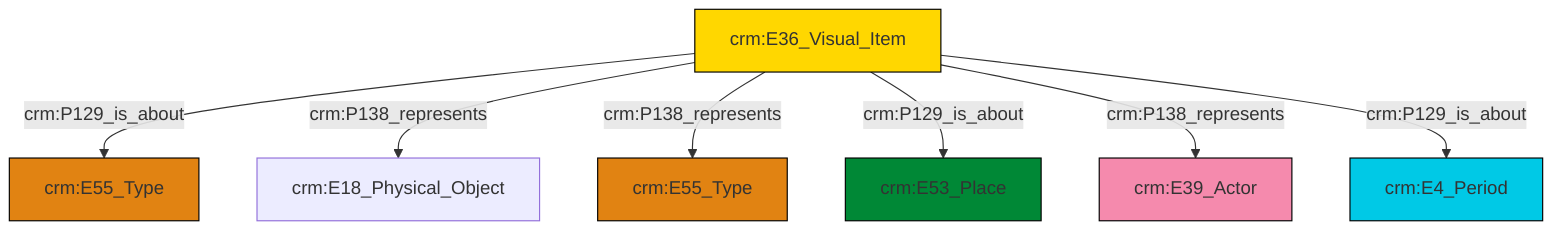 graph TD
classDef Literal fill:#f2f2f2,stroke:#000000;
classDef CRM_Entity fill:#FFFFFF,stroke:#000000;
classDef Temporal_Entity fill:#00C9E6, stroke:#000000;
classDef Type fill:#E18312, stroke:#000000;
classDef Time-Span fill:#2C9C91, stroke:#000000;
classDef Appellation fill:#FFEB7F, stroke:#000000;
classDef Place fill:#008836, stroke:#000000;
classDef Persistent_Item fill:#B266B2, stroke:#000000;
classDef Conceptual_Object fill:#FFD700, stroke:#000000;
classDef Physical_Thing fill:#D2B48C, stroke:#000000;
classDef Actor fill:#f58aad, stroke:#000000;
classDef PC_Classes fill:#4ce600, stroke:#000000;
classDef Multi fill:#cccccc,stroke:#000000;

4["crm:E36_Visual_Item"]:::Conceptual_Object -->|crm:P129_is_about| 5["crm:E55_Type"]:::Type
4["crm:E36_Visual_Item"]:::Conceptual_Object -->|crm:P138_represents| 6["crm:E18_Physical_Object"]:::Default
4["crm:E36_Visual_Item"]:::Conceptual_Object -->|crm:P138_represents| 2["crm:E55_Type"]:::Type
4["crm:E36_Visual_Item"]:::Conceptual_Object -->|crm:P129_is_about| 0["crm:E53_Place"]:::Place
4["crm:E36_Visual_Item"]:::Conceptual_Object -->|crm:P138_represents| 11["crm:E39_Actor"]:::Actor
4["crm:E36_Visual_Item"]:::Conceptual_Object -->|crm:P129_is_about| 8["crm:E4_Period"]:::Temporal_Entity